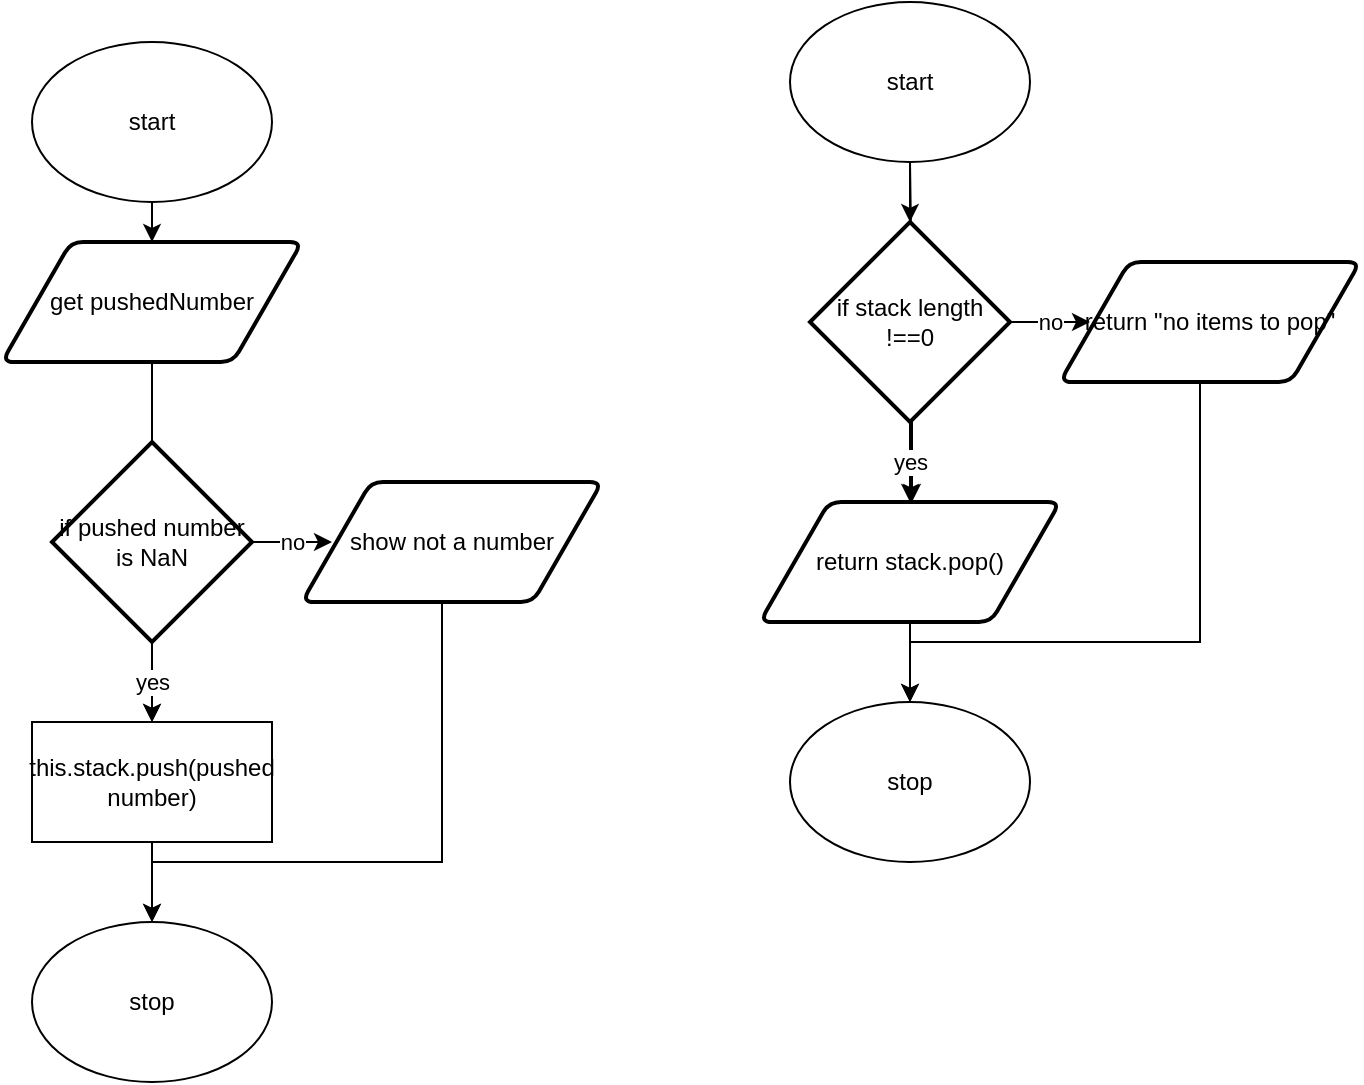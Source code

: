 <mxfile>
    <diagram id="lrFbZz4KpzctprWrjydp" name="Page-1">
        <mxGraphModel dx="690" dy="526" grid="1" gridSize="10" guides="1" tooltips="1" connect="1" arrows="1" fold="1" page="1" pageScale="1" pageWidth="827" pageHeight="1169" math="0" shadow="0">
            <root>
                <mxCell id="0"/>
                <mxCell id="1" parent="0"/>
                <mxCell id="9" style="edgeStyle=none;html=1;exitX=0.5;exitY=1;exitDx=0;exitDy=0;entryX=0.5;entryY=0;entryDx=0;entryDy=0;" parent="1" source="2" target="8" edge="1">
                    <mxGeometry relative="1" as="geometry"/>
                </mxCell>
                <mxCell id="2" value="start" style="ellipse;whiteSpace=wrap;html=1;" parent="1" vertex="1">
                    <mxGeometry x="35" y="20" width="120" height="80" as="geometry"/>
                </mxCell>
                <mxCell id="7" value="stop" style="ellipse;whiteSpace=wrap;html=1;" parent="1" vertex="1">
                    <mxGeometry x="35" y="460" width="120" height="80" as="geometry"/>
                </mxCell>
                <mxCell id="12" value="yes" style="edgeStyle=none;html=1;exitX=0.5;exitY=1;exitDx=0;exitDy=0;" parent="1" source="8" target="11" edge="1">
                    <mxGeometry relative="1" as="geometry">
                        <Array as="points">
                            <mxPoint x="95" y="350"/>
                        </Array>
                    </mxGeometry>
                </mxCell>
                <mxCell id="8" value="get pushedNumber" style="shape=parallelogram;html=1;strokeWidth=2;perimeter=parallelogramPerimeter;whiteSpace=wrap;rounded=1;arcSize=12;size=0.23;" parent="1" vertex="1">
                    <mxGeometry x="20" y="120" width="150" height="60" as="geometry"/>
                </mxCell>
                <mxCell id="32" style="edgeStyle=none;html=1;exitX=0.5;exitY=1;exitDx=0;exitDy=0;" parent="1" source="11" target="7" edge="1">
                    <mxGeometry relative="1" as="geometry"/>
                </mxCell>
                <mxCell id="11" value="this.stack.push(pushed number)" style="rounded=0;whiteSpace=wrap;html=1;" parent="1" vertex="1">
                    <mxGeometry x="35" y="360" width="120" height="60" as="geometry"/>
                </mxCell>
                <mxCell id="21" style="edgeStyle=none;html=1;exitX=0.5;exitY=1;exitDx=0;exitDy=0;entryX=0.5;entryY=0;entryDx=0;entryDy=0;" parent="1" source="22" edge="1">
                    <mxGeometry relative="1" as="geometry">
                        <mxPoint x="475" y="150" as="targetPoint"/>
                    </mxGeometry>
                </mxCell>
                <mxCell id="43" style="edgeStyle=none;html=1;exitX=0.5;exitY=1;exitDx=0;exitDy=0;entryX=0.5;entryY=0;entryDx=0;entryDy=0;entryPerimeter=0;" edge="1" parent="1" source="22" target="40">
                    <mxGeometry relative="1" as="geometry"/>
                </mxCell>
                <mxCell id="22" value="start" style="ellipse;whiteSpace=wrap;html=1;" parent="1" vertex="1">
                    <mxGeometry x="414" width="120" height="80" as="geometry"/>
                </mxCell>
                <mxCell id="23" value="stop" style="ellipse;whiteSpace=wrap;html=1;" parent="1" vertex="1">
                    <mxGeometry x="414" y="350" width="120" height="80" as="geometry"/>
                </mxCell>
                <mxCell id="24" style="edgeStyle=none;html=1;exitX=0.5;exitY=1;exitDx=0;exitDy=0;" parent="1" edge="1">
                    <mxGeometry relative="1" as="geometry">
                        <mxPoint x="475" y="210" as="sourcePoint"/>
                        <mxPoint x="475" y="210" as="targetPoint"/>
                    </mxGeometry>
                </mxCell>
                <mxCell id="26" style="edgeStyle=none;html=1;exitX=0.5;exitY=1;exitDx=0;exitDy=0;" parent="1" edge="1">
                    <mxGeometry relative="1" as="geometry">
                        <mxPoint x="475" y="250" as="targetPoint"/>
                        <mxPoint x="475" y="210" as="sourcePoint"/>
                    </mxGeometry>
                </mxCell>
                <mxCell id="29" value="yes" style="edgeStyle=none;html=1;exitX=0.5;exitY=1;exitDx=0;exitDy=0;exitPerimeter=0;" parent="1" source="28" target="11" edge="1">
                    <mxGeometry relative="1" as="geometry"/>
                </mxCell>
                <mxCell id="30" value="no" style="edgeStyle=none;html=1;exitX=1;exitY=0.5;exitDx=0;exitDy=0;exitPerimeter=0;" parent="1" source="28" edge="1">
                    <mxGeometry relative="1" as="geometry">
                        <mxPoint x="185" y="270" as="targetPoint"/>
                    </mxGeometry>
                </mxCell>
                <mxCell id="28" value="if pushed number is NaN" style="strokeWidth=2;html=1;shape=mxgraph.flowchart.decision;whiteSpace=wrap;" parent="1" vertex="1">
                    <mxGeometry x="45" y="220" width="100" height="100" as="geometry"/>
                </mxCell>
                <mxCell id="34" style="edgeStyle=orthogonalEdgeStyle;shape=connector;rounded=0;html=1;exitX=0.5;exitY=1;exitDx=0;exitDy=0;entryX=0.5;entryY=0;entryDx=0;entryDy=0;labelBackgroundColor=default;fontFamily=Helvetica;fontSize=11;fontColor=default;endArrow=classic;strokeColor=default;" parent="1" target="7" edge="1">
                    <mxGeometry relative="1" as="geometry">
                        <mxPoint x="250" y="300" as="sourcePoint"/>
                        <Array as="points">
                            <mxPoint x="240" y="430"/>
                            <mxPoint x="95" y="430"/>
                        </Array>
                    </mxGeometry>
                </mxCell>
                <mxCell id="35" value="show not a number" style="shape=parallelogram;html=1;strokeWidth=2;perimeter=parallelogramPerimeter;whiteSpace=wrap;rounded=1;arcSize=12;size=0.23;" parent="1" vertex="1">
                    <mxGeometry x="170" y="240" width="150" height="60" as="geometry"/>
                </mxCell>
                <mxCell id="36" style="edgeStyle=none;html=1;exitX=0.5;exitY=1;exitDx=0;exitDy=0;" edge="1" parent="1">
                    <mxGeometry relative="1" as="geometry">
                        <mxPoint x="474" y="350" as="targetPoint"/>
                        <mxPoint x="474" y="310" as="sourcePoint"/>
                    </mxGeometry>
                </mxCell>
                <mxCell id="38" value="yes" style="edgeStyle=none;html=1;exitX=0.5;exitY=1;exitDx=0;exitDy=0;exitPerimeter=0;" edge="1" parent="1" source="40">
                    <mxGeometry relative="1" as="geometry">
                        <mxPoint x="474" y="250" as="targetPoint"/>
                    </mxGeometry>
                </mxCell>
                <mxCell id="39" value="no" style="edgeStyle=none;html=1;exitX=1;exitY=0.5;exitDx=0;exitDy=0;exitPerimeter=0;" edge="1" parent="1" source="40">
                    <mxGeometry relative="1" as="geometry">
                        <mxPoint x="564" y="160" as="targetPoint"/>
                    </mxGeometry>
                </mxCell>
                <mxCell id="40" value="if stack length !==0" style="strokeWidth=2;html=1;shape=mxgraph.flowchart.decision;whiteSpace=wrap;" vertex="1" parent="1">
                    <mxGeometry x="424" y="110" width="100" height="100" as="geometry"/>
                </mxCell>
                <mxCell id="41" style="edgeStyle=orthogonalEdgeStyle;shape=connector;rounded=0;html=1;exitX=0.5;exitY=1;exitDx=0;exitDy=0;entryX=0.5;entryY=0;entryDx=0;entryDy=0;labelBackgroundColor=default;fontFamily=Helvetica;fontSize=11;fontColor=default;endArrow=classic;strokeColor=default;" edge="1" parent="1">
                    <mxGeometry relative="1" as="geometry">
                        <mxPoint x="629" y="190" as="sourcePoint"/>
                        <Array as="points">
                            <mxPoint x="619" y="320"/>
                            <mxPoint x="474" y="320"/>
                        </Array>
                        <mxPoint x="474" y="350" as="targetPoint"/>
                    </mxGeometry>
                </mxCell>
                <mxCell id="42" value="return &quot;no items to pop&quot;" style="shape=parallelogram;html=1;strokeWidth=2;perimeter=parallelogramPerimeter;whiteSpace=wrap;rounded=1;arcSize=12;size=0.23;" vertex="1" parent="1">
                    <mxGeometry x="549" y="130" width="150" height="60" as="geometry"/>
                </mxCell>
                <mxCell id="44" value="return stack.pop()" style="shape=parallelogram;html=1;strokeWidth=2;perimeter=parallelogramPerimeter;whiteSpace=wrap;rounded=1;arcSize=12;size=0.23;" vertex="1" parent="1">
                    <mxGeometry x="399" y="250" width="150" height="60" as="geometry"/>
                </mxCell>
            </root>
        </mxGraphModel>
    </diagram>
</mxfile>